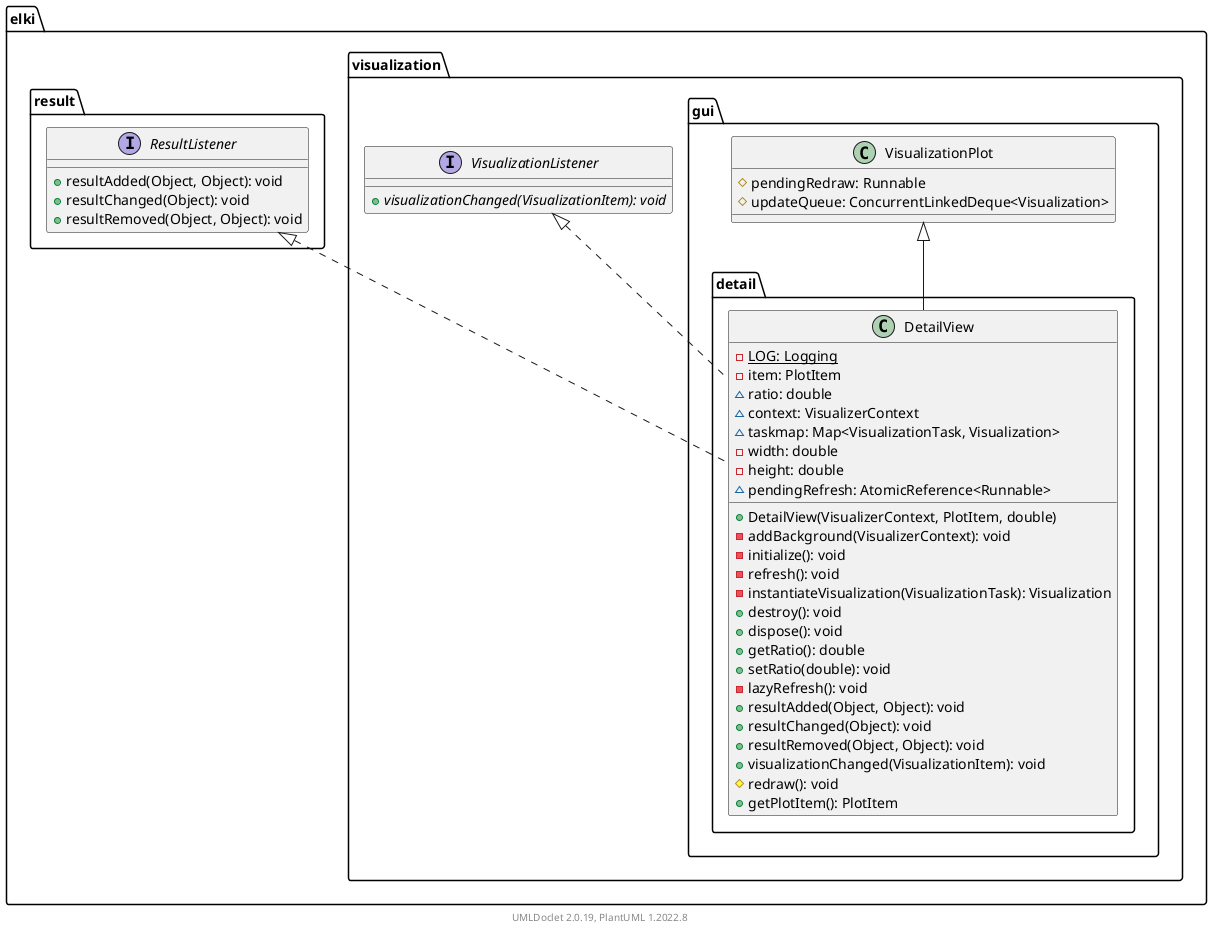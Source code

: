 @startuml
    remove .*\.(Instance|Par|Parameterizer|Factory)$
    namespace elki.visualization.gui.detail {

        class DetailView [[DetailView.html]] {
            {static} -LOG: Logging
            -item: PlotItem
            ~ratio: double
            ~context: VisualizerContext
            ~taskmap: Map<VisualizationTask, Visualization>
            -width: double
            -height: double
            ~pendingRefresh: AtomicReference<Runnable>
            +DetailView(VisualizerContext, PlotItem, double)
            -addBackground(VisualizerContext): void
            -initialize(): void
            -refresh(): void
            -instantiateVisualization(VisualizationTask): Visualization
            +destroy(): void
            +dispose(): void
            +getRatio(): double
            +setRatio(double): void
            -lazyRefresh(): void
            +resultAdded(Object, Object): void
            +resultChanged(Object): void
            +resultRemoved(Object, Object): void
            +visualizationChanged(VisualizationItem): void
            #redraw(): void
            +getPlotItem(): PlotItem
        }

        elki.visualization.gui.VisualizationPlot <|-- DetailView
        elki.result.ResultListener <|.. DetailView
        elki.visualization.VisualizationListener <|.. DetailView
    }

    namespace elki.visualization.gui {
        class VisualizationPlot [[../VisualizationPlot.html]] {
            #pendingRedraw: Runnable
            #updateQueue: ConcurrentLinkedDeque<Visualization>
        }
    }

    namespace elki.result {
        interface ResultListener [[../../../result/ResultListener.html]] {
            +resultAdded(Object, Object): void
            +resultChanged(Object): void
            +resultRemoved(Object, Object): void
        }
    }

    namespace elki.visualization {
        interface VisualizationListener [[../../VisualizationListener.html]] {
            {abstract} +visualizationChanged(VisualizationItem): void
        }
    }

    center footer UMLDoclet 2.0.19, PlantUML 1.2022.8
@enduml
